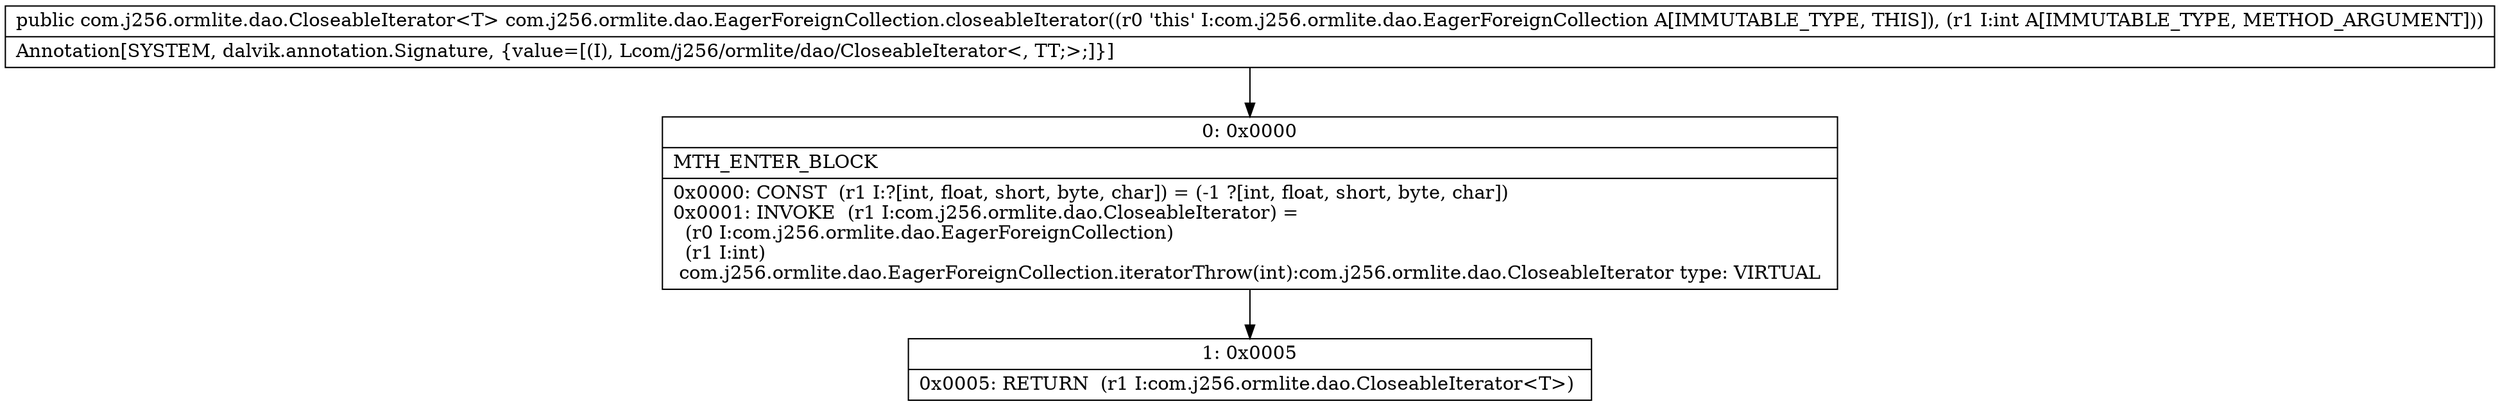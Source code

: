 digraph "CFG forcom.j256.ormlite.dao.EagerForeignCollection.closeableIterator(I)Lcom\/j256\/ormlite\/dao\/CloseableIterator;" {
Node_0 [shape=record,label="{0\:\ 0x0000|MTH_ENTER_BLOCK\l|0x0000: CONST  (r1 I:?[int, float, short, byte, char]) = (\-1 ?[int, float, short, byte, char]) \l0x0001: INVOKE  (r1 I:com.j256.ormlite.dao.CloseableIterator) = \l  (r0 I:com.j256.ormlite.dao.EagerForeignCollection)\l  (r1 I:int)\l com.j256.ormlite.dao.EagerForeignCollection.iteratorThrow(int):com.j256.ormlite.dao.CloseableIterator type: VIRTUAL \l}"];
Node_1 [shape=record,label="{1\:\ 0x0005|0x0005: RETURN  (r1 I:com.j256.ormlite.dao.CloseableIterator\<T\>) \l}"];
MethodNode[shape=record,label="{public com.j256.ormlite.dao.CloseableIterator\<T\> com.j256.ormlite.dao.EagerForeignCollection.closeableIterator((r0 'this' I:com.j256.ormlite.dao.EagerForeignCollection A[IMMUTABLE_TYPE, THIS]), (r1 I:int A[IMMUTABLE_TYPE, METHOD_ARGUMENT]))  | Annotation[SYSTEM, dalvik.annotation.Signature, \{value=[(I), Lcom\/j256\/ormlite\/dao\/CloseableIterator\<, TT;\>;]\}]\l}"];
MethodNode -> Node_0;
Node_0 -> Node_1;
}

